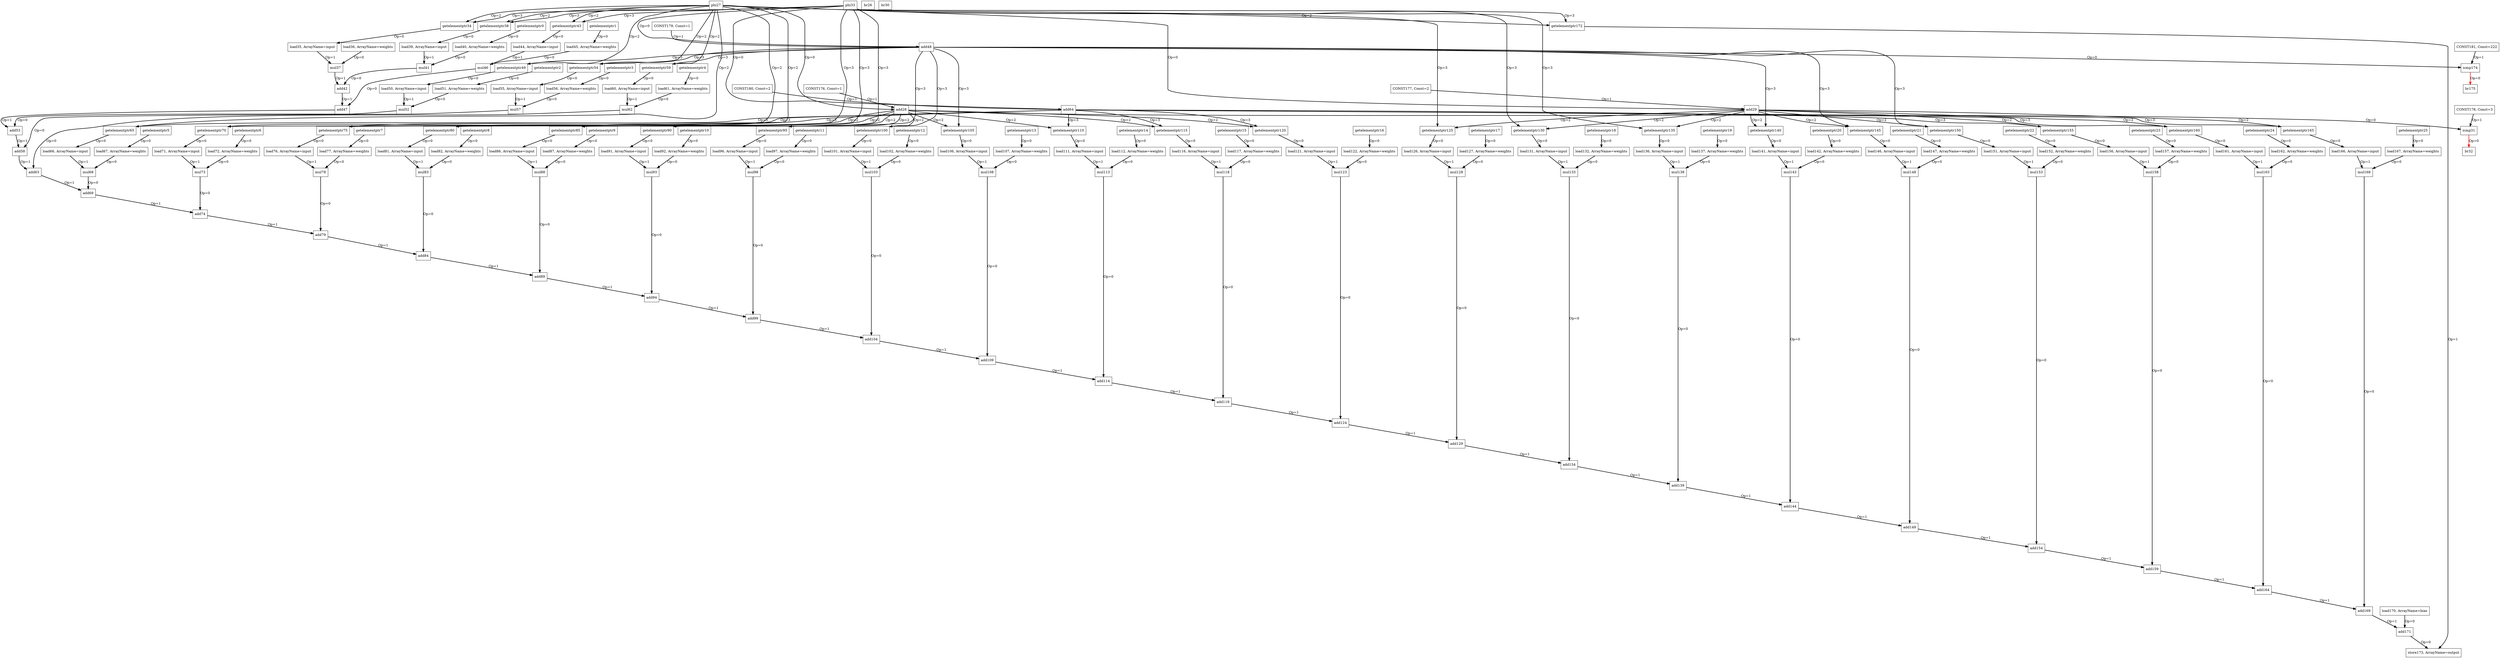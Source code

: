 Digraph G {
getelementptr0[label = "getelementptr0", shape = box, color = black];
getelementptr1[label = "getelementptr1", shape = box, color = black];
getelementptr2[label = "getelementptr2", shape = box, color = black];
getelementptr3[label = "getelementptr3", shape = box, color = black];
getelementptr4[label = "getelementptr4", shape = box, color = black];
getelementptr5[label = "getelementptr5", shape = box, color = black];
getelementptr6[label = "getelementptr6", shape = box, color = black];
getelementptr7[label = "getelementptr7", shape = box, color = black];
getelementptr8[label = "getelementptr8", shape = box, color = black];
getelementptr9[label = "getelementptr9", shape = box, color = black];
getelementptr10[label = "getelementptr10", shape = box, color = black];
getelementptr11[label = "getelementptr11", shape = box, color = black];
getelementptr12[label = "getelementptr12", shape = box, color = black];
getelementptr13[label = "getelementptr13", shape = box, color = black];
getelementptr14[label = "getelementptr14", shape = box, color = black];
getelementptr15[label = "getelementptr15", shape = box, color = black];
getelementptr16[label = "getelementptr16", shape = box, color = black];
getelementptr17[label = "getelementptr17", shape = box, color = black];
getelementptr18[label = "getelementptr18", shape = box, color = black];
getelementptr19[label = "getelementptr19", shape = box, color = black];
getelementptr20[label = "getelementptr20", shape = box, color = black];
getelementptr21[label = "getelementptr21", shape = box, color = black];
getelementptr22[label = "getelementptr22", shape = box, color = black];
getelementptr23[label = "getelementptr23", shape = box, color = black];
getelementptr24[label = "getelementptr24", shape = box, color = black];
getelementptr25[label = "getelementptr25", shape = box, color = black];
br26[label = "br26", shape = box, color = black];
phi27[label = "phi27", shape = box, color = black];
add28[label = "add28", shape = box, color = black];
add29[label = "add29", shape = box, color = black];
br30[label = "br30", shape = box, color = black];
icmp31[label = "icmp31", shape = box, color = black];
br32[label = "br32", shape = box, color = black];
phi33[label = "phi33", shape = box, color = black];
getelementptr34[label = "getelementptr34", shape = box, color = black];
load35[label = "load35, ArrayName=input", shape = box, color = black];
load36[label = "load36, ArrayName=weights", shape = box, color = black];
mul37[label = "mul37", shape = box, color = black];
getelementptr38[label = "getelementptr38", shape = box, color = black];
load39[label = "load39, ArrayName=input", shape = box, color = black];
load40[label = "load40, ArrayName=weights", shape = box, color = black];
mul41[label = "mul41", shape = box, color = black];
add42[label = "add42", shape = box, color = black];
getelementptr43[label = "getelementptr43", shape = box, color = black];
load44[label = "load44, ArrayName=input", shape = box, color = black];
load45[label = "load45, ArrayName=weights", shape = box, color = black];
mul46[label = "mul46", shape = box, color = black];
add47[label = "add47", shape = box, color = black];
add48[label = "add48", shape = box, color = black];
getelementptr49[label = "getelementptr49", shape = box, color = black];
load50[label = "load50, ArrayName=input", shape = box, color = black];
load51[label = "load51, ArrayName=weights", shape = box, color = black];
mul52[label = "mul52", shape = box, color = black];
add53[label = "add53", shape = box, color = black];
getelementptr54[label = "getelementptr54", shape = box, color = black];
load55[label = "load55, ArrayName=input", shape = box, color = black];
load56[label = "load56, ArrayName=weights", shape = box, color = black];
mul57[label = "mul57", shape = box, color = black];
add58[label = "add58", shape = box, color = black];
getelementptr59[label = "getelementptr59", shape = box, color = black];
load60[label = "load60, ArrayName=input", shape = box, color = black];
load61[label = "load61, ArrayName=weights", shape = box, color = black];
mul62[label = "mul62", shape = box, color = black];
add63[label = "add63", shape = box, color = black];
add64[label = "add64", shape = box, color = black];
getelementptr65[label = "getelementptr65", shape = box, color = black];
load66[label = "load66, ArrayName=input", shape = box, color = black];
load67[label = "load67, ArrayName=weights", shape = box, color = black];
mul68[label = "mul68", shape = box, color = black];
add69[label = "add69", shape = box, color = black];
getelementptr70[label = "getelementptr70", shape = box, color = black];
load71[label = "load71, ArrayName=input", shape = box, color = black];
load72[label = "load72, ArrayName=weights", shape = box, color = black];
mul73[label = "mul73", shape = box, color = black];
add74[label = "add74", shape = box, color = black];
getelementptr75[label = "getelementptr75", shape = box, color = black];
load76[label = "load76, ArrayName=input", shape = box, color = black];
load77[label = "load77, ArrayName=weights", shape = box, color = black];
mul78[label = "mul78", shape = box, color = black];
add79[label = "add79", shape = box, color = black];
getelementptr80[label = "getelementptr80", shape = box, color = black];
load81[label = "load81, ArrayName=input", shape = box, color = black];
load82[label = "load82, ArrayName=weights", shape = box, color = black];
mul83[label = "mul83", shape = box, color = black];
add84[label = "add84", shape = box, color = black];
getelementptr85[label = "getelementptr85", shape = box, color = black];
load86[label = "load86, ArrayName=input", shape = box, color = black];
load87[label = "load87, ArrayName=weights", shape = box, color = black];
mul88[label = "mul88", shape = box, color = black];
add89[label = "add89", shape = box, color = black];
getelementptr90[label = "getelementptr90", shape = box, color = black];
load91[label = "load91, ArrayName=input", shape = box, color = black];
load92[label = "load92, ArrayName=weights", shape = box, color = black];
mul93[label = "mul93", shape = box, color = black];
add94[label = "add94", shape = box, color = black];
getelementptr95[label = "getelementptr95", shape = box, color = black];
load96[label = "load96, ArrayName=input", shape = box, color = black];
load97[label = "load97, ArrayName=weights", shape = box, color = black];
mul98[label = "mul98", shape = box, color = black];
add99[label = "add99", shape = box, color = black];
getelementptr100[label = "getelementptr100", shape = box, color = black];
load101[label = "load101, ArrayName=input", shape = box, color = black];
load102[label = "load102, ArrayName=weights", shape = box, color = black];
mul103[label = "mul103", shape = box, color = black];
add104[label = "add104", shape = box, color = black];
getelementptr105[label = "getelementptr105", shape = box, color = black];
load106[label = "load106, ArrayName=input", shape = box, color = black];
load107[label = "load107, ArrayName=weights", shape = box, color = black];
mul108[label = "mul108", shape = box, color = black];
add109[label = "add109", shape = box, color = black];
getelementptr110[label = "getelementptr110", shape = box, color = black];
load111[label = "load111, ArrayName=input", shape = box, color = black];
load112[label = "load112, ArrayName=weights", shape = box, color = black];
mul113[label = "mul113", shape = box, color = black];
add114[label = "add114", shape = box, color = black];
getelementptr115[label = "getelementptr115", shape = box, color = black];
load116[label = "load116, ArrayName=input", shape = box, color = black];
load117[label = "load117, ArrayName=weights", shape = box, color = black];
mul118[label = "mul118", shape = box, color = black];
add119[label = "add119", shape = box, color = black];
getelementptr120[label = "getelementptr120", shape = box, color = black];
load121[label = "load121, ArrayName=input", shape = box, color = black];
load122[label = "load122, ArrayName=weights", shape = box, color = black];
mul123[label = "mul123", shape = box, color = black];
add124[label = "add124", shape = box, color = black];
getelementptr125[label = "getelementptr125", shape = box, color = black];
load126[label = "load126, ArrayName=input", shape = box, color = black];
load127[label = "load127, ArrayName=weights", shape = box, color = black];
mul128[label = "mul128", shape = box, color = black];
add129[label = "add129", shape = box, color = black];
getelementptr130[label = "getelementptr130", shape = box, color = black];
load131[label = "load131, ArrayName=input", shape = box, color = black];
load132[label = "load132, ArrayName=weights", shape = box, color = black];
mul133[label = "mul133", shape = box, color = black];
add134[label = "add134", shape = box, color = black];
getelementptr135[label = "getelementptr135", shape = box, color = black];
load136[label = "load136, ArrayName=input", shape = box, color = black];
load137[label = "load137, ArrayName=weights", shape = box, color = black];
mul138[label = "mul138", shape = box, color = black];
add139[label = "add139", shape = box, color = black];
getelementptr140[label = "getelementptr140", shape = box, color = black];
load141[label = "load141, ArrayName=input", shape = box, color = black];
load142[label = "load142, ArrayName=weights", shape = box, color = black];
mul143[label = "mul143", shape = box, color = black];
add144[label = "add144", shape = box, color = black];
getelementptr145[label = "getelementptr145", shape = box, color = black];
load146[label = "load146, ArrayName=input", shape = box, color = black];
load147[label = "load147, ArrayName=weights", shape = box, color = black];
mul148[label = "mul148", shape = box, color = black];
add149[label = "add149", shape = box, color = black];
getelementptr150[label = "getelementptr150", shape = box, color = black];
load151[label = "load151, ArrayName=input", shape = box, color = black];
load152[label = "load152, ArrayName=weights", shape = box, color = black];
mul153[label = "mul153", shape = box, color = black];
add154[label = "add154", shape = box, color = black];
getelementptr155[label = "getelementptr155", shape = box, color = black];
load156[label = "load156, ArrayName=input", shape = box, color = black];
load157[label = "load157, ArrayName=weights", shape = box, color = black];
mul158[label = "mul158", shape = box, color = black];
add159[label = "add159", shape = box, color = black];
getelementptr160[label = "getelementptr160", shape = box, color = black];
load161[label = "load161, ArrayName=input", shape = box, color = black];
load162[label = "load162, ArrayName=weights", shape = box, color = black];
mul163[label = "mul163", shape = box, color = black];
add164[label = "add164", shape = box, color = black];
getelementptr165[label = "getelementptr165", shape = box, color = black];
load166[label = "load166, ArrayName=input", shape = box, color = black];
load167[label = "load167, ArrayName=weights", shape = box, color = black];
mul168[label = "mul168", shape = box, color = black];
add169[label = "add169", shape = box, color = black];
load170[label = "load170, ArrayName=bias", shape = box, color = black];
add171[label = "add171", shape = box, color = black];
getelementptr172[label = "getelementptr172", shape = box, color = black];
store173[label = "store173, ArrayName=output", shape = box, color = black];
icmp174[label = "icmp174", shape = box, color = black];
br175[label = "br175", shape = box, color = black];
CONST176[label = "CONST176, Const=1", shape = box, color = black];
CONST177[label = "CONST177, Const=2", shape = box, color = black];
CONST178[label = "CONST178, Const=3", shape = box, color = black];
CONST179[label = "CONST179, Const=1", shape = box, color = black];
CONST180[label = "CONST180, Const=2", shape = box, color = black];
CONST181[label = "CONST181, Const=222", shape = box, color = black];
getelementptr0 -> load40[color = black, style = bold, label = "Op=0"];
getelementptr1 -> load45[color = black, style = bold, label = "Op=0"];
getelementptr2 -> load51[color = black, style = bold, label = "Op=0"];
getelementptr3 -> load56[color = black, style = bold, label = "Op=0"];
getelementptr4 -> load61[color = black, style = bold, label = "Op=0"];
getelementptr5 -> load67[color = black, style = bold, label = "Op=0"];
getelementptr6 -> load72[color = black, style = bold, label = "Op=0"];
getelementptr7 -> load77[color = black, style = bold, label = "Op=0"];
getelementptr8 -> load82[color = black, style = bold, label = "Op=0"];
getelementptr9 -> load87[color = black, style = bold, label = "Op=0"];
getelementptr10 -> load92[color = black, style = bold, label = "Op=0"];
getelementptr11 -> load97[color = black, style = bold, label = "Op=0"];
getelementptr12 -> load102[color = black, style = bold, label = "Op=0"];
getelementptr13 -> load107[color = black, style = bold, label = "Op=0"];
getelementptr14 -> load112[color = black, style = bold, label = "Op=0"];
getelementptr15 -> load117[color = black, style = bold, label = "Op=0"];
getelementptr16 -> load122[color = black, style = bold, label = "Op=0"];
getelementptr17 -> load127[color = black, style = bold, label = "Op=0"];
getelementptr18 -> load132[color = black, style = bold, label = "Op=0"];
getelementptr19 -> load137[color = black, style = bold, label = "Op=0"];
getelementptr20 -> load142[color = black, style = bold, label = "Op=0"];
getelementptr21 -> load147[color = black, style = bold, label = "Op=0"];
getelementptr22 -> load152[color = black, style = bold, label = "Op=0"];
getelementptr23 -> load157[color = black, style = bold, label = "Op=0"];
getelementptr24 -> load162[color = black, style = bold, label = "Op=0"];
getelementptr25 -> load167[color = black, style = bold, label = "Op=0"];
phi27 -> getelementptr172[color = black, style = bold, label = "Op=2"];
phi27 -> getelementptr75[color = black, style = bold, label = "Op=2"];
phi27 -> getelementptr70[color = black, style = bold, label = "Op=2"];
phi27 -> getelementptr65[color = black, style = bold, label = "Op=2"];
phi27 -> getelementptr59[color = black, style = bold, label = "Op=2"];
phi27 -> getelementptr54[color = black, style = bold, label = "Op=2"];
phi27 -> getelementptr49[color = black, style = bold, label = "Op=2"];
phi27 -> getelementptr43[color = black, style = bold, label = "Op=2"];
phi27 -> getelementptr38[color = black, style = bold, label = "Op=2"];
phi27 -> getelementptr34[color = black, style = bold, label = "Op=2"];
phi27 -> add29[color = black, style = bold, label = "Op=0"];
phi27 -> add28[color = black, style = bold, label = "Op=0"];
CONST176 -> add28[color = black, style = bold, label = "Op=1"];
add28 -> getelementptr120[color = black, style = bold, label = "Op=2"];
add28 -> getelementptr115[color = black, style = bold, label = "Op=2"];
add28 -> getelementptr110[color = black, style = bold, label = "Op=2"];
add28 -> getelementptr105[color = black, style = bold, label = "Op=2"];
add28 -> getelementptr100[color = black, style = bold, label = "Op=2"];
add28 -> getelementptr95[color = black, style = bold, label = "Op=2"];
add28 -> getelementptr90[color = black, style = bold, label = "Op=2"];
add28 -> getelementptr85[color = black, style = bold, label = "Op=2"];
add28 -> getelementptr80[color = black, style = bold, label = "Op=2"];
add28 -> icmp31[color = black, style = bold, label = "Op=0"];
CONST177 -> add29[color = black, style = bold, label = "Op=1"];
add29 -> getelementptr165[color = black, style = bold, label = "Op=2"];
add29 -> getelementptr160[color = black, style = bold, label = "Op=2"];
add29 -> getelementptr155[color = black, style = bold, label = "Op=2"];
add29 -> getelementptr150[color = black, style = bold, label = "Op=2"];
add29 -> getelementptr145[color = black, style = bold, label = "Op=2"];
add29 -> getelementptr140[color = black, style = bold, label = "Op=2"];
add29 -> getelementptr135[color = black, style = bold, label = "Op=2"];
add29 -> getelementptr130[color = black, style = bold, label = "Op=2"];
add29 -> getelementptr125[color = black, style = bold, label = "Op=2"];
CONST178 -> icmp31[color = black, style = bold, label = "Op=1"];
icmp31 -> br32[color = red, style = bold, label = "Op=0"];
phi33 -> getelementptr172[color = black, style = bold, label = "Op=3"];
phi33 -> getelementptr135[color = black, style = bold, label = "Op=3"];
phi33 -> getelementptr130[color = black, style = bold, label = "Op=3"];
phi33 -> getelementptr125[color = black, style = bold, label = "Op=3"];
phi33 -> getelementptr90[color = black, style = bold, label = "Op=3"];
phi33 -> getelementptr85[color = black, style = bold, label = "Op=3"];
phi33 -> getelementptr80[color = black, style = bold, label = "Op=3"];
phi33 -> add64[color = black, style = bold, label = "Op=0"];
phi33 -> add48[color = black, style = bold, label = "Op=0"];
phi33 -> getelementptr43[color = black, style = bold, label = "Op=3"];
phi33 -> getelementptr38[color = black, style = bold, label = "Op=3"];
phi33 -> getelementptr34[color = black, style = bold, label = "Op=3"];
getelementptr34 -> load35[color = black, style = bold, label = "Op=0"];
load35 -> mul37[color = black, style = bold, label = "Op=1"];
load36 -> mul37[color = black, style = bold, label = "Op=0"];
mul37 -> add42[color = black, style = bold, label = "Op=1"];
getelementptr38 -> load39[color = black, style = bold, label = "Op=0"];
load39 -> mul41[color = black, style = bold, label = "Op=1"];
load40 -> mul41[color = black, style = bold, label = "Op=0"];
mul41 -> add42[color = black, style = bold, label = "Op=0"];
add42 -> add47[color = black, style = bold, label = "Op=1"];
getelementptr43 -> load44[color = black, style = bold, label = "Op=0"];
load44 -> mul46[color = black, style = bold, label = "Op=1"];
load45 -> mul46[color = black, style = bold, label = "Op=0"];
mul46 -> add47[color = black, style = bold, label = "Op=0"];
add47 -> add53[color = black, style = bold, label = "Op=1"];
CONST179 -> add48[color = black, style = bold, label = "Op=1"];
add48 -> icmp174[color = black, style = bold, label = "Op=0"];
add48 -> getelementptr150[color = black, style = bold, label = "Op=3"];
add48 -> getelementptr145[color = black, style = bold, label = "Op=3"];
add48 -> getelementptr140[color = black, style = bold, label = "Op=3"];
add48 -> getelementptr105[color = black, style = bold, label = "Op=3"];
add48 -> getelementptr100[color = black, style = bold, label = "Op=3"];
add48 -> getelementptr95[color = black, style = bold, label = "Op=3"];
add48 -> getelementptr59[color = black, style = bold, label = "Op=3"];
add48 -> getelementptr54[color = black, style = bold, label = "Op=3"];
add48 -> getelementptr49[color = black, style = bold, label = "Op=3"];
getelementptr49 -> load50[color = black, style = bold, label = "Op=0"];
load50 -> mul52[color = black, style = bold, label = "Op=1"];
load51 -> mul52[color = black, style = bold, label = "Op=0"];
mul52 -> add53[color = black, style = bold, label = "Op=0"];
add53 -> add58[color = black, style = bold, label = "Op=1"];
getelementptr54 -> load55[color = black, style = bold, label = "Op=0"];
load55 -> mul57[color = black, style = bold, label = "Op=1"];
load56 -> mul57[color = black, style = bold, label = "Op=0"];
mul57 -> add58[color = black, style = bold, label = "Op=0"];
add58 -> add63[color = black, style = bold, label = "Op=1"];
getelementptr59 -> load60[color = black, style = bold, label = "Op=0"];
load60 -> mul62[color = black, style = bold, label = "Op=1"];
load61 -> mul62[color = black, style = bold, label = "Op=0"];
mul62 -> add63[color = black, style = bold, label = "Op=0"];
add63 -> add69[color = black, style = bold, label = "Op=1"];
CONST180 -> add64[color = black, style = bold, label = "Op=1"];
add64 -> getelementptr165[color = black, style = bold, label = "Op=3"];
add64 -> getelementptr160[color = black, style = bold, label = "Op=3"];
add64 -> getelementptr155[color = black, style = bold, label = "Op=3"];
add64 -> getelementptr120[color = black, style = bold, label = "Op=3"];
add64 -> getelementptr115[color = black, style = bold, label = "Op=3"];
add64 -> getelementptr110[color = black, style = bold, label = "Op=3"];
add64 -> getelementptr75[color = black, style = bold, label = "Op=3"];
add64 -> getelementptr70[color = black, style = bold, label = "Op=3"];
add64 -> getelementptr65[color = black, style = bold, label = "Op=3"];
getelementptr65 -> load66[color = black, style = bold, label = "Op=0"];
load66 -> mul68[color = black, style = bold, label = "Op=1"];
load67 -> mul68[color = black, style = bold, label = "Op=0"];
mul68 -> add69[color = black, style = bold, label = "Op=0"];
add69 -> add74[color = black, style = bold, label = "Op=1"];
getelementptr70 -> load71[color = black, style = bold, label = "Op=0"];
load71 -> mul73[color = black, style = bold, label = "Op=1"];
load72 -> mul73[color = black, style = bold, label = "Op=0"];
mul73 -> add74[color = black, style = bold, label = "Op=0"];
add74 -> add79[color = black, style = bold, label = "Op=1"];
getelementptr75 -> load76[color = black, style = bold, label = "Op=0"];
load76 -> mul78[color = black, style = bold, label = "Op=1"];
load77 -> mul78[color = black, style = bold, label = "Op=0"];
mul78 -> add79[color = black, style = bold, label = "Op=0"];
add79 -> add84[color = black, style = bold, label = "Op=1"];
getelementptr80 -> load81[color = black, style = bold, label = "Op=0"];
load81 -> mul83[color = black, style = bold, label = "Op=1"];
load82 -> mul83[color = black, style = bold, label = "Op=0"];
mul83 -> add84[color = black, style = bold, label = "Op=0"];
add84 -> add89[color = black, style = bold, label = "Op=1"];
getelementptr85 -> load86[color = black, style = bold, label = "Op=0"];
load86 -> mul88[color = black, style = bold, label = "Op=1"];
load87 -> mul88[color = black, style = bold, label = "Op=0"];
mul88 -> add89[color = black, style = bold, label = "Op=0"];
add89 -> add94[color = black, style = bold, label = "Op=1"];
getelementptr90 -> load91[color = black, style = bold, label = "Op=0"];
load91 -> mul93[color = black, style = bold, label = "Op=1"];
load92 -> mul93[color = black, style = bold, label = "Op=0"];
mul93 -> add94[color = black, style = bold, label = "Op=0"];
add94 -> add99[color = black, style = bold, label = "Op=1"];
getelementptr95 -> load96[color = black, style = bold, label = "Op=0"];
load96 -> mul98[color = black, style = bold, label = "Op=1"];
load97 -> mul98[color = black, style = bold, label = "Op=0"];
mul98 -> add99[color = black, style = bold, label = "Op=0"];
add99 -> add104[color = black, style = bold, label = "Op=1"];
getelementptr100 -> load101[color = black, style = bold, label = "Op=0"];
load101 -> mul103[color = black, style = bold, label = "Op=1"];
load102 -> mul103[color = black, style = bold, label = "Op=0"];
mul103 -> add104[color = black, style = bold, label = "Op=0"];
add104 -> add109[color = black, style = bold, label = "Op=1"];
getelementptr105 -> load106[color = black, style = bold, label = "Op=0"];
load106 -> mul108[color = black, style = bold, label = "Op=1"];
load107 -> mul108[color = black, style = bold, label = "Op=0"];
mul108 -> add109[color = black, style = bold, label = "Op=0"];
add109 -> add114[color = black, style = bold, label = "Op=1"];
getelementptr110 -> load111[color = black, style = bold, label = "Op=0"];
load111 -> mul113[color = black, style = bold, label = "Op=1"];
load112 -> mul113[color = black, style = bold, label = "Op=0"];
mul113 -> add114[color = black, style = bold, label = "Op=0"];
add114 -> add119[color = black, style = bold, label = "Op=1"];
getelementptr115 -> load116[color = black, style = bold, label = "Op=0"];
load116 -> mul118[color = black, style = bold, label = "Op=1"];
load117 -> mul118[color = black, style = bold, label = "Op=0"];
mul118 -> add119[color = black, style = bold, label = "Op=0"];
add119 -> add124[color = black, style = bold, label = "Op=1"];
getelementptr120 -> load121[color = black, style = bold, label = "Op=0"];
load121 -> mul123[color = black, style = bold, label = "Op=1"];
load122 -> mul123[color = black, style = bold, label = "Op=0"];
mul123 -> add124[color = black, style = bold, label = "Op=0"];
add124 -> add129[color = black, style = bold, label = "Op=1"];
getelementptr125 -> load126[color = black, style = bold, label = "Op=0"];
load126 -> mul128[color = black, style = bold, label = "Op=1"];
load127 -> mul128[color = black, style = bold, label = "Op=0"];
mul128 -> add129[color = black, style = bold, label = "Op=0"];
add129 -> add134[color = black, style = bold, label = "Op=1"];
getelementptr130 -> load131[color = black, style = bold, label = "Op=0"];
load131 -> mul133[color = black, style = bold, label = "Op=1"];
load132 -> mul133[color = black, style = bold, label = "Op=0"];
mul133 -> add134[color = black, style = bold, label = "Op=0"];
add134 -> add139[color = black, style = bold, label = "Op=1"];
getelementptr135 -> load136[color = black, style = bold, label = "Op=0"];
load136 -> mul138[color = black, style = bold, label = "Op=1"];
load137 -> mul138[color = black, style = bold, label = "Op=0"];
mul138 -> add139[color = black, style = bold, label = "Op=0"];
add139 -> add144[color = black, style = bold, label = "Op=1"];
getelementptr140 -> load141[color = black, style = bold, label = "Op=0"];
load141 -> mul143[color = black, style = bold, label = "Op=1"];
load142 -> mul143[color = black, style = bold, label = "Op=0"];
mul143 -> add144[color = black, style = bold, label = "Op=0"];
add144 -> add149[color = black, style = bold, label = "Op=1"];
getelementptr145 -> load146[color = black, style = bold, label = "Op=0"];
load146 -> mul148[color = black, style = bold, label = "Op=1"];
load147 -> mul148[color = black, style = bold, label = "Op=0"];
mul148 -> add149[color = black, style = bold, label = "Op=0"];
add149 -> add154[color = black, style = bold, label = "Op=1"];
getelementptr150 -> load151[color = black, style = bold, label = "Op=0"];
load151 -> mul153[color = black, style = bold, label = "Op=1"];
load152 -> mul153[color = black, style = bold, label = "Op=0"];
mul153 -> add154[color = black, style = bold, label = "Op=0"];
add154 -> add159[color = black, style = bold, label = "Op=1"];
getelementptr155 -> load156[color = black, style = bold, label = "Op=0"];
load156 -> mul158[color = black, style = bold, label = "Op=1"];
load157 -> mul158[color = black, style = bold, label = "Op=0"];
mul158 -> add159[color = black, style = bold, label = "Op=0"];
add159 -> add164[color = black, style = bold, label = "Op=1"];
getelementptr160 -> load161[color = black, style = bold, label = "Op=0"];
load161 -> mul163[color = black, style = bold, label = "Op=1"];
load162 -> mul163[color = black, style = bold, label = "Op=0"];
mul163 -> add164[color = black, style = bold, label = "Op=0"];
add164 -> add169[color = black, style = bold, label = "Op=1"];
getelementptr165 -> load166[color = black, style = bold, label = "Op=0"];
load166 -> mul168[color = black, style = bold, label = "Op=1"];
load167 -> mul168[color = black, style = bold, label = "Op=0"];
mul168 -> add169[color = black, style = bold, label = "Op=0"];
add169 -> add171[color = black, style = bold, label = "Op=1"];
load170 -> add171[color = black, style = bold, label = "Op=0"];
add171 -> store173[color = black, style = bold, label = "Op=0"];
getelementptr172 -> store173[color = black, style = bold, label = "Op=1"];
CONST181 -> icmp174[color = black, style = bold, label = "Op=1"];
icmp174 -> br175[color = red, style = bold, label = "Op=0"];
}
